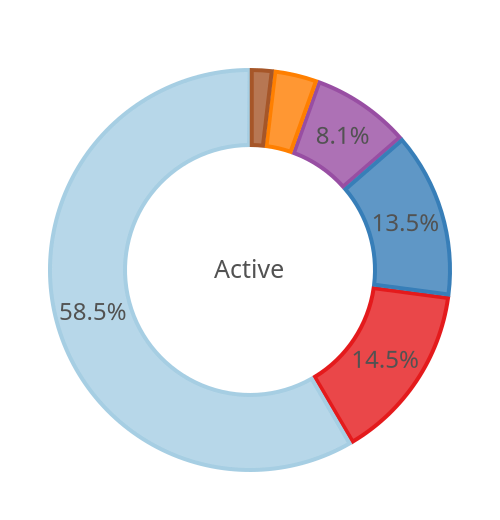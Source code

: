 {
  "$schema": "https://vega.github.io/schema/vega/v3.0.json",
  "width": 250,
  "height": 250,
  "padding":{"top": 10},
  "background": null,
  "signals": [
    {
      "name": "startAngle",
      "value": 0
    },
    {
      "name": "endAngle",
      "value": 6.29
    },
    {
      "name": "padAngle",
      "value": 0
    },
    {
      "name": "sort",
      "value": true
    },
    {
      "name": "strokeWidth",
      "value": 2
    },
    {
      "name": "selected",
      "value": "",
      "on": [
        {
          "events": "mouseover",
          "update": "datum"
        }
      ]
    }
  ],
  "data": [
    {
      "name": "table",
      "values": [
        {
          "Continent": "Africa",
          "Active": 914213
        },
        {
          "Continent": "Asia",
          "Active": 512741
        },
        {
          "Continent": "Australia/Oceania",
          "Active": 228346
        },
        {
          "Continent": "Europe",
          "Active": 3699294
        },
        {
          "Continent": "North America",
          "Active": 852293
        },
        {
          "Continent": "South America",
          "Active": 118606
        }
      ],
      "transform": [
        {
          "type": "pie",
          "field": "Active",
          "startAngle": {
            "signal": "startAngle"
          },
          "endAngle": {
            "signal": "endAngle"
          },
          "sort": {
            "signal": "sort"
          }
        }
      ]
    },
    {
      "name": "fieldSum",
      "source": "table",
      "transform": [
        {
          "type": "aggregate",
          "fields": [
            "Active"
          ],
          "ops": [
            "sum"
          ],
          "as": [
            "sum"
          ]
        }
      ]
    }
  ],
  "scales": [
    {
      "name": "color",
      "type": "ordinal",
      "range": [
        "#e41a1c",
        "#984ea3",
        "#ff7f00",
        "#a6cee3",
        "#377eb8",
        "#a65628"
      ]
    }
  ],
  "marks": [
    {
      "type": "arc",
      "from": {
        "data": "table"
      },
      "encode": {
        "enter": {
          "fill": {
            "scale": "color",
            "field": "Continent"
          },
          "x": {
            "signal": "width / 2"
          },
          "y": {
            "signal": "height / 2"
          }
        },
        "update": {
          "startAngle": {
            "field": "startAngle"
          },
          "endAngle": {
            "field": "endAngle"
          },
          "padAngle": {
            "signal": "if(selected && selected.Continent == datum.Continent, 0.015, 0.015)"
          },
          "innerRadius": {
            "signal": "if(selected && selected.Continent == datum.Continent, if(width >= height, height, width) / 2 * 0.45, if(width >= height, height, width) / 2 * 0.5)"
          },
          "outerRadius": {
            "signal": "if(selected && selected.Continent == datum.Continent, if(width >= height, height, width) / 2 * 1.05 * 0.8, if(width >= height, height, width) / 2 * 0.8)"
          },
          "opacity": {
            "signal": "if(selected && selected.Continent !== datum.Continent, 1, 1)"
          },
          "stroke": {
            "signal": "scale('color', datum.Continent)"
          },
          "strokeWidth": {
            "signal": "strokeWidth"
          },
          "fillOpacity": {
            "signal": "if(selected && selected.Continent == datum.Continent, 0.8, 0.8)"
          },
          "tooltip": {
            "signal": "{'Continent': datum.Continent, 'Active': datum.Active}"
          }
        }
      }
    },
    {
      "type": "text",
      "encode": {
        "enter": {
          "fill": {
            "value": "#525252"
          },
          "text": {
            "value": ""
          }
        },
        "update": {
          "opacity": {
            "value": 2
          },
          "x": {
            "signal": "width / 2"
          },
          "y": {
            "signal": "height / 2"
          },
          "align": {
            "value": "center"
          },
          "baseline": {
            "value": "middle"
          },
          "fontSize": {
            "signal": "if(width >= height, height, width) * 0.05"
          },
          "text": {
            "value": "Active"
          }
        }
      }
    },
    {
      "name": "mark_recovered",
      "type": "text",
      "from": {
        "data": "table"
      },
      "encode": {
        "enter": {
          "text": {
            "signal": "if(datum['endAngle'] - datum['startAngle'] < 0.3, '', format((datum['endAngle'] - datum['startAngle']) / (2 * PI), '.1%'))"
          },
          "x": {
            "signal": "if(width >= height, height, width) / 2"
          },
          "y": {
            "signal": "if(width >= height, height, width) / 2"
          },
          "radius": {
            "signal": "if(selected && selected.Continent == datum.Continent, if(width >= height, height, width) / 2 * 1.05 * 0.65, if(width >= height, height, width) / 2 * 0.65)"
          },
          "theta": {
            "signal": "(datum['startAngle'] + datum['endAngle'])/2"
          },
          "fill": {
            "value": "#"
          },
          "fontSize": {
            "value": 12
          },
          "align": {
            "value": "center"
          },
          "baseline": {
            "value": "middle"
          }
        }
      }
    }
  ],
  "config": {
    "view": {
      "stroke": "transparent"
    },
    "style": {
      "guide-label": {
        "font": "sans-serif"
      }
    }
  }
}